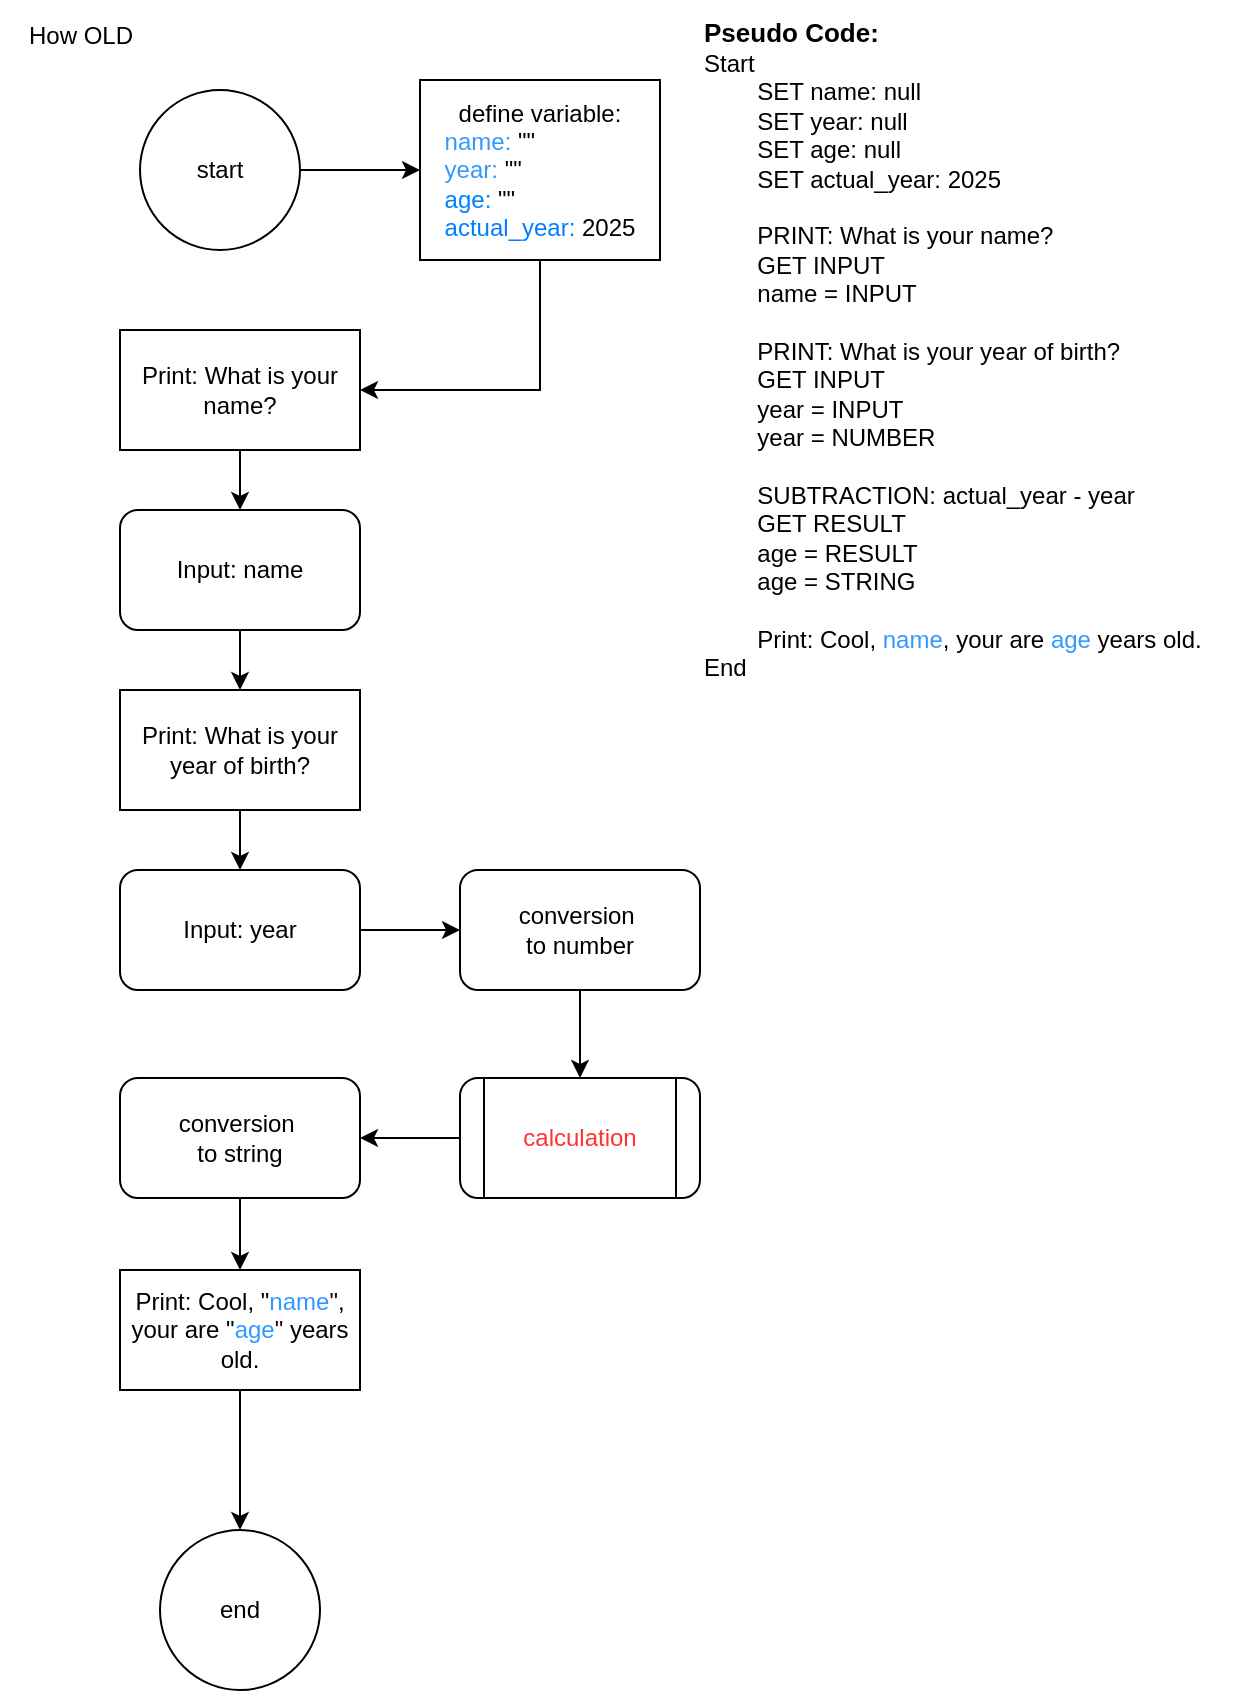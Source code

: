 <mxfile version="28.1.2">
  <diagram name="Seite-1" id="JoY9w4TlGj6xYaADzjUl">
    <mxGraphModel dx="679" dy="400" grid="1" gridSize="10" guides="1" tooltips="1" connect="1" arrows="1" fold="1" page="1" pageScale="1" pageWidth="827" pageHeight="1169" math="0" shadow="0">
      <root>
        <mxCell id="0" />
        <mxCell id="1" parent="0" />
        <mxCell id="9ZwM6S2RSlpXM2IXi3Rg-28" value="" style="edgeStyle=orthogonalEdgeStyle;rounded=0;orthogonalLoop=1;jettySize=auto;html=1;" parent="1" source="9ZwM6S2RSlpXM2IXi3Rg-1" target="9ZwM6S2RSlpXM2IXi3Rg-27" edge="1">
          <mxGeometry relative="1" as="geometry" />
        </mxCell>
        <mxCell id="9ZwM6S2RSlpXM2IXi3Rg-1" value="start" style="ellipse;whiteSpace=wrap;html=1;aspect=fixed;" parent="1" vertex="1">
          <mxGeometry x="80" y="60" width="80" height="80" as="geometry" />
        </mxCell>
        <mxCell id="9ZwM6S2RSlpXM2IXi3Rg-2" value="How OLD" style="text;html=1;align=center;verticalAlign=middle;resizable=0;points=[];autosize=1;strokeColor=none;fillColor=none;" parent="1" vertex="1">
          <mxGeometry x="10" y="18" width="80" height="30" as="geometry" />
        </mxCell>
        <mxCell id="9ZwM6S2RSlpXM2IXi3Rg-6" value="" style="edgeStyle=orthogonalEdgeStyle;rounded=0;orthogonalLoop=1;jettySize=auto;html=1;" parent="1" source="9ZwM6S2RSlpXM2IXi3Rg-3" target="9ZwM6S2RSlpXM2IXi3Rg-5" edge="1">
          <mxGeometry relative="1" as="geometry" />
        </mxCell>
        <mxCell id="9ZwM6S2RSlpXM2IXi3Rg-3" value="Print: What is your name?" style="whiteSpace=wrap;html=1;" parent="1" vertex="1">
          <mxGeometry x="70" y="180" width="120" height="60" as="geometry" />
        </mxCell>
        <mxCell id="9ZwM6S2RSlpXM2IXi3Rg-14" value="" style="edgeStyle=orthogonalEdgeStyle;rounded=0;orthogonalLoop=1;jettySize=auto;html=1;" parent="1" source="9ZwM6S2RSlpXM2IXi3Rg-5" target="9ZwM6S2RSlpXM2IXi3Rg-13" edge="1">
          <mxGeometry relative="1" as="geometry" />
        </mxCell>
        <mxCell id="9ZwM6S2RSlpXM2IXi3Rg-5" value="Input: name" style="rounded=1;whiteSpace=wrap;html=1;" parent="1" vertex="1">
          <mxGeometry x="70" y="270" width="120" height="60" as="geometry" />
        </mxCell>
        <mxCell id="9ZwM6S2RSlpXM2IXi3Rg-16" value="" style="edgeStyle=orthogonalEdgeStyle;rounded=0;orthogonalLoop=1;jettySize=auto;html=1;" parent="1" source="9ZwM6S2RSlpXM2IXi3Rg-13" target="9ZwM6S2RSlpXM2IXi3Rg-15" edge="1">
          <mxGeometry relative="1" as="geometry" />
        </mxCell>
        <mxCell id="9ZwM6S2RSlpXM2IXi3Rg-13" value="Print: What is your year of birth?" style="rounded=0;whiteSpace=wrap;html=1;" parent="1" vertex="1">
          <mxGeometry x="70" y="360" width="120" height="60" as="geometry" />
        </mxCell>
        <mxCell id="Z_m0XRIdOEiOMCxECImu-11" value="" style="edgeStyle=orthogonalEdgeStyle;rounded=0;orthogonalLoop=1;jettySize=auto;html=1;" parent="1" source="9ZwM6S2RSlpXM2IXi3Rg-15" target="Z_m0XRIdOEiOMCxECImu-10" edge="1">
          <mxGeometry relative="1" as="geometry" />
        </mxCell>
        <mxCell id="9ZwM6S2RSlpXM2IXi3Rg-15" value="Input: year" style="rounded=1;whiteSpace=wrap;html=1;" parent="1" vertex="1">
          <mxGeometry x="70" y="450" width="120" height="60" as="geometry" />
        </mxCell>
        <mxCell id="Z_m0XRIdOEiOMCxECImu-14" value="" style="edgeStyle=orthogonalEdgeStyle;rounded=0;orthogonalLoop=1;jettySize=auto;html=1;" parent="1" source="9ZwM6S2RSlpXM2IXi3Rg-17" target="Z_m0XRIdOEiOMCxECImu-13" edge="1">
          <mxGeometry relative="1" as="geometry" />
        </mxCell>
        <mxCell id="9ZwM6S2RSlpXM2IXi3Rg-17" value="&lt;font style=&quot;color: rgb(255, 51, 51);&quot;&gt;calculation&lt;/font&gt;" style="shape=process;whiteSpace=wrap;html=1;backgroundOutline=1;rounded=1;" parent="1" vertex="1">
          <mxGeometry x="240" y="554" width="120" height="60" as="geometry" />
        </mxCell>
        <mxCell id="9ZwM6S2RSlpXM2IXi3Rg-41" value="" style="edgeStyle=orthogonalEdgeStyle;rounded=0;orthogonalLoop=1;jettySize=auto;html=1;" parent="1" source="9ZwM6S2RSlpXM2IXi3Rg-25" target="9ZwM6S2RSlpXM2IXi3Rg-40" edge="1">
          <mxGeometry relative="1" as="geometry" />
        </mxCell>
        <mxCell id="9ZwM6S2RSlpXM2IXi3Rg-25" value="Print: Cool, &quot;&lt;span style=&quot;color: rgb(51, 153, 255); text-align: left;&quot;&gt;name&lt;/span&gt;&lt;span style=&quot;text-align: left; color: rgb(51, 153, 255);&quot;&gt;&lt;font style=&quot;color: rgb(51, 0, 0);&quot;&gt;&quot;&lt;/font&gt;&lt;/span&gt;, your are &quot;&lt;span style=&quot;color: rgb(51, 153, 255);&quot;&gt;age&lt;/span&gt;&lt;font style=&quot;color: rgb(51, 0, 0);&quot;&gt;&quot;&lt;/font&gt;&amp;nbsp;years old." style="rounded=0;whiteSpace=wrap;html=1;" parent="1" vertex="1">
          <mxGeometry x="70" y="650" width="120" height="60" as="geometry" />
        </mxCell>
        <mxCell id="9ZwM6S2RSlpXM2IXi3Rg-27" value="&lt;span style=&quot;text-align: left;&quot;&gt;&lt;font&gt;define variable:&lt;/font&gt;&lt;/span&gt;&lt;div style=&quot;text-align: left;&quot;&gt;&lt;font&gt;&lt;font style=&quot;color: rgb(51, 153, 255);&quot;&gt;name:&lt;/font&gt;&amp;nbsp;&quot;&quot;&lt;/font&gt;&lt;/div&gt;&lt;div style=&quot;text-align: left;&quot;&gt;&lt;font&gt;&lt;font style=&quot;color: rgb(51, 153, 255);&quot;&gt;year:&lt;/font&gt;&amp;nbsp;&quot;&quot;&lt;br&gt;&lt;font style=&quot;color: rgb(0, 127, 255);&quot;&gt;age:&lt;/font&gt;&amp;nbsp;&quot;&quot;&lt;/font&gt;&lt;/div&gt;&lt;div style=&quot;text-align: left;&quot;&gt;&lt;font&gt;&lt;font style=&quot;color: rgb(0, 127, 255);&quot;&gt;actual_year:&lt;/font&gt; 2025&lt;/font&gt;&lt;/div&gt;" style="whiteSpace=wrap;html=1;" parent="1" vertex="1">
          <mxGeometry x="220" y="55" width="120" height="90" as="geometry" />
        </mxCell>
        <mxCell id="9ZwM6S2RSlpXM2IXi3Rg-31" value="" style="endArrow=classic;html=1;rounded=0;entryX=1;entryY=0.5;entryDx=0;entryDy=0;exitX=0.5;exitY=1;exitDx=0;exitDy=0;" parent="1" source="9ZwM6S2RSlpXM2IXi3Rg-27" target="9ZwM6S2RSlpXM2IXi3Rg-3" edge="1">
          <mxGeometry width="50" height="50" relative="1" as="geometry">
            <mxPoint x="290" y="130" as="sourcePoint" />
            <mxPoint x="230" y="160" as="targetPoint" />
            <Array as="points">
              <mxPoint x="280" y="210" />
            </Array>
          </mxGeometry>
        </mxCell>
        <mxCell id="9ZwM6S2RSlpXM2IXi3Rg-40" value="end" style="ellipse;whiteSpace=wrap;html=1;rounded=0;" parent="1" vertex="1">
          <mxGeometry x="90" y="780" width="80" height="80" as="geometry" />
        </mxCell>
        <mxCell id="9ZwM6S2RSlpXM2IXi3Rg-42" value="&lt;b&gt;&lt;font style=&quot;font-size: 13px;&quot;&gt;Pseudo Code:&lt;/font&gt;&lt;/b&gt;&lt;div&gt;Start&lt;/div&gt;&lt;div&gt;&lt;span style=&quot;white-space: pre;&quot;&gt;&#x9;&lt;/span&gt;SET name: null&lt;br&gt;&lt;/div&gt;&lt;div&gt;&lt;span style=&quot;white-space: pre;&quot;&gt;&#x9;&lt;/span&gt;SET year: null&lt;br&gt;&lt;/div&gt;&lt;div&gt;&lt;span style=&quot;white-space: pre;&quot;&gt;&#x9;&lt;/span&gt;SET age: null&lt;br&gt;&lt;/div&gt;&lt;div&gt;&lt;span style=&quot;white-space: pre;&quot;&gt;&#x9;&lt;/span&gt;SET actual_year: 2025&lt;br&gt;&lt;/div&gt;&lt;div&gt;&lt;br&gt;&lt;/div&gt;&lt;div&gt;&lt;span style=&quot;white-space: pre;&quot;&gt;&#x9;&lt;/span&gt;PRINT:&amp;nbsp;&lt;span style=&quot;text-align: center; text-wrap-mode: wrap; background-color: transparent; color: light-dark(rgb(0, 0, 0), rgb(255, 255, 255));&quot;&gt;What is your name?&lt;/span&gt;&lt;br&gt;&lt;/div&gt;&lt;div&gt;&lt;span style=&quot;text-align: center; text-wrap-mode: wrap; background-color: transparent; color: light-dark(rgb(0, 0, 0), rgb(255, 255, 255));&quot;&gt;&lt;span style=&quot;white-space: pre;&quot;&gt;&#x9;&lt;/span&gt;GET INPUT&lt;br&gt;&lt;/span&gt;&lt;/div&gt;&lt;div&gt;&lt;span style=&quot;text-align: center; text-wrap-mode: wrap; background-color: transparent; color: light-dark(rgb(0, 0, 0), rgb(255, 255, 255));&quot;&gt;&lt;span style=&quot;white-space: pre;&quot;&gt;&#x9;&lt;/span&gt;name = INPUT&lt;br&gt;&lt;/span&gt;&lt;/div&gt;&lt;div&gt;&lt;span style=&quot;text-align: center; text-wrap-mode: wrap; background-color: transparent; color: light-dark(rgb(0, 0, 0), rgb(255, 255, 255));&quot;&gt;&lt;span style=&quot;white-space: pre;&quot;&gt;&#x9;&lt;/span&gt;&lt;br&gt;&lt;/span&gt;&lt;span style=&quot;background-color: transparent; color: light-dark(rgb(0, 0, 0), rgb(255, 255, 255));&quot;&gt;&lt;span style=&quot;white-space: pre;&quot;&gt;&#x9;&lt;/span&gt;PRINT:&amp;nbsp;&lt;/span&gt;&lt;span style=&quot;text-align: center; text-wrap-mode: wrap; background-color: transparent; color: light-dark(rgb(0, 0, 0), rgb(255, 255, 255));&quot;&gt;What is your year of birth?&lt;/span&gt;&lt;/div&gt;&lt;div&gt;&lt;span style=&quot;text-align: center; text-wrap-mode: wrap; background-color: transparent; color: light-dark(rgb(0, 0, 0), rgb(255, 255, 255));&quot;&gt;&lt;span style=&quot;white-space: pre;&quot;&gt;&#x9;&lt;/span&gt;GET INPUT&lt;br&gt;&lt;/span&gt;&lt;/div&gt;&lt;div&gt;&lt;span style=&quot;text-align: center; text-wrap-mode: wrap; background-color: transparent; color: light-dark(rgb(0, 0, 0), rgb(255, 255, 255));&quot;&gt;&lt;span style=&quot;white-space: pre;&quot;&gt;&#x9;&lt;/span&gt;year = INPUT&lt;/span&gt;&lt;/div&gt;&lt;div&gt;&lt;span style=&quot;text-align: center; text-wrap-mode: wrap; background-color: transparent; color: light-dark(rgb(0, 0, 0), rgb(255, 255, 255));&quot;&gt;&lt;span style=&quot;white-space: pre;&quot;&gt;&#x9;&lt;/span&gt;year = NUMBER&lt;br&gt;&lt;/span&gt;&lt;/div&gt;&lt;div&gt;&lt;span style=&quot;text-align: center; text-wrap-mode: wrap; background-color: transparent; color: light-dark(rgb(0, 0, 0), rgb(255, 255, 255));&quot;&gt;&lt;br&gt;&lt;/span&gt;&lt;/div&gt;&lt;div&gt;&lt;span style=&quot;text-align: center; text-wrap-mode: wrap; background-color: transparent; color: light-dark(rgb(0, 0, 0), rgb(255, 255, 255));&quot;&gt;&lt;span style=&quot;white-space: pre;&quot;&gt;&#x9;&lt;/span&gt;SUBTRACTION:&amp;nbsp;&lt;/span&gt;&lt;span style=&quot;background-color: transparent; color: light-dark(rgb(0, 0, 0), rgb(255, 255, 255));&quot;&gt;actual_year -&amp;nbsp;&lt;/span&gt;&lt;span style=&quot;background-color: transparent; color: light-dark(rgb(0, 0, 0), rgb(255, 255, 255));&quot;&gt;year&lt;/span&gt;&lt;span style=&quot;text-align: center; text-wrap-mode: wrap; background-color: transparent; color: light-dark(rgb(0, 0, 0), rgb(255, 255, 255));&quot;&gt;&lt;br&gt;&lt;/span&gt;&lt;/div&gt;&lt;div&gt;&lt;span style=&quot;text-align: center; text-wrap-mode: wrap; background-color: transparent; color: light-dark(rgb(0, 0, 0), rgb(255, 255, 255));&quot;&gt;&lt;span style=&quot;white-space: pre;&quot;&gt;&#x9;&lt;/span&gt;GET RESULT&lt;br&gt;&lt;/span&gt;&lt;/div&gt;&lt;div&gt;&lt;span style=&quot;text-align: center; text-wrap-mode: wrap; background-color: transparent; color: light-dark(rgb(0, 0, 0), rgb(255, 255, 255));&quot;&gt;&lt;span style=&quot;white-space: pre;&quot;&gt;&#x9;&lt;/span&gt;age =&amp;nbsp;&lt;/span&gt;&lt;span style=&quot;text-align: center; text-wrap-mode: wrap; background-color: transparent; color: light-dark(rgb(0, 0, 0), rgb(255, 255, 255));&quot;&gt;RESULT&lt;/span&gt;&lt;/div&gt;&lt;div&gt;&lt;span style=&quot;text-align: center; text-wrap-mode: wrap; background-color: transparent; color: light-dark(rgb(0, 0, 0), rgb(255, 255, 255));&quot;&gt;&lt;span style=&quot;white-space: pre;&quot;&gt;&#x9;&lt;/span&gt;age = STRING&lt;br&gt;&lt;/span&gt;&lt;/div&gt;&lt;div&gt;&lt;span style=&quot;background-color: transparent; color: light-dark(rgb(0, 0, 0), rgb(255, 255, 255)); text-align: center; white-space-collapse: preserve;&quot;&gt;&#x9;&lt;/span&gt;&lt;span style=&quot;text-align: center; text-wrap-mode: wrap; background-color: transparent; color: light-dark(rgb(0, 0, 0), rgb(255, 255, 255));&quot;&gt;&lt;br&gt;&lt;/span&gt;&lt;/div&gt;&lt;div&gt;&lt;/div&gt;&lt;div&gt;&lt;span style=&quot;background-color: transparent; color: light-dark(rgb(0, 0, 0), rgb(255, 255, 255)); text-wrap-mode: wrap; text-align: center;&quot;&gt;&lt;span style=&quot;white-space: pre;&quot;&gt;&#x9;&lt;/span&gt;Print: Cool, &lt;/span&gt;&lt;span style=&quot;background-color: transparent; text-wrap-mode: wrap; color: rgb(51, 153, 255);&quot;&gt;name&lt;/span&gt;&lt;span style=&quot;background-color: transparent; color: light-dark(rgb(0, 0, 0), rgb(255, 255, 255)); text-wrap-mode: wrap; text-align: center;&quot;&gt;, your are &lt;/span&gt;&lt;span style=&quot;background-color: transparent; text-wrap-mode: wrap; text-align: center; color: rgb(51, 153, 255);&quot;&gt;age&lt;/span&gt;&lt;span style=&quot;background-color: transparent; color: light-dark(rgb(0, 0, 0), rgb(255, 255, 255)); text-wrap-mode: wrap; text-align: center;&quot;&gt;&amp;nbsp;years old.&lt;/span&gt;&lt;/div&gt;&lt;div&gt;&lt;span style=&quot;background-color: transparent; color: light-dark(rgb(0, 0, 0), rgb(255, 255, 255)); text-wrap-mode: wrap; text-align: center;&quot;&gt;End&lt;/span&gt;&lt;/div&gt;" style="text;html=1;align=left;verticalAlign=middle;resizable=0;points=[];autosize=1;strokeColor=none;fillColor=none;" parent="1" vertex="1">
          <mxGeometry x="360" y="15" width="270" height="350" as="geometry" />
        </mxCell>
        <mxCell id="Z_m0XRIdOEiOMCxECImu-12" value="" style="edgeStyle=orthogonalEdgeStyle;rounded=0;orthogonalLoop=1;jettySize=auto;html=1;" parent="1" source="Z_m0XRIdOEiOMCxECImu-10" target="9ZwM6S2RSlpXM2IXi3Rg-17" edge="1">
          <mxGeometry relative="1" as="geometry" />
        </mxCell>
        <mxCell id="Z_m0XRIdOEiOMCxECImu-10" value="conversion&amp;nbsp;&lt;div&gt;to number&lt;/div&gt;" style="whiteSpace=wrap;html=1;rounded=1;" parent="1" vertex="1">
          <mxGeometry x="240" y="450" width="120" height="60" as="geometry" />
        </mxCell>
        <mxCell id="Z_m0XRIdOEiOMCxECImu-15" value="" style="edgeStyle=orthogonalEdgeStyle;rounded=0;orthogonalLoop=1;jettySize=auto;html=1;" parent="1" source="Z_m0XRIdOEiOMCxECImu-13" target="9ZwM6S2RSlpXM2IXi3Rg-25" edge="1">
          <mxGeometry relative="1" as="geometry" />
        </mxCell>
        <mxCell id="Z_m0XRIdOEiOMCxECImu-13" value="conversion&amp;nbsp;&lt;div&gt;to string&lt;/div&gt;" style="whiteSpace=wrap;html=1;rounded=1;" parent="1" vertex="1">
          <mxGeometry x="70" y="554" width="120" height="60" as="geometry" />
        </mxCell>
      </root>
    </mxGraphModel>
  </diagram>
</mxfile>
